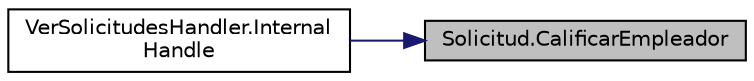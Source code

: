 digraph "Solicitud.CalificarEmpleador"
{
 // INTERACTIVE_SVG=YES
 // LATEX_PDF_SIZE
  edge [fontname="Helvetica",fontsize="10",labelfontname="Helvetica",labelfontsize="10"];
  node [fontname="Helvetica",fontsize="10",shape=record];
  rankdir="RL";
  Node1 [label="Solicitud.CalificarEmpleador",height=0.2,width=0.4,color="black", fillcolor="grey75", style="filled", fontcolor="black",tooltip="Método para calificar un empleador."];
  Node1 -> Node2 [dir="back",color="midnightblue",fontsize="10",style="solid",fontname="Helvetica"];
  Node2 [label="VerSolicitudesHandler.Internal\lHandle",height=0.2,width=0.4,color="black", fillcolor="white", style="filled",URL="$classVerSolicitudesHandler.html#a1e63b22d8a14776e4d0e796fd2ce9e85",tooltip="Procesa el mensaje \"Categorias\" y retorna true; retorna false en caso contrario."];
}
